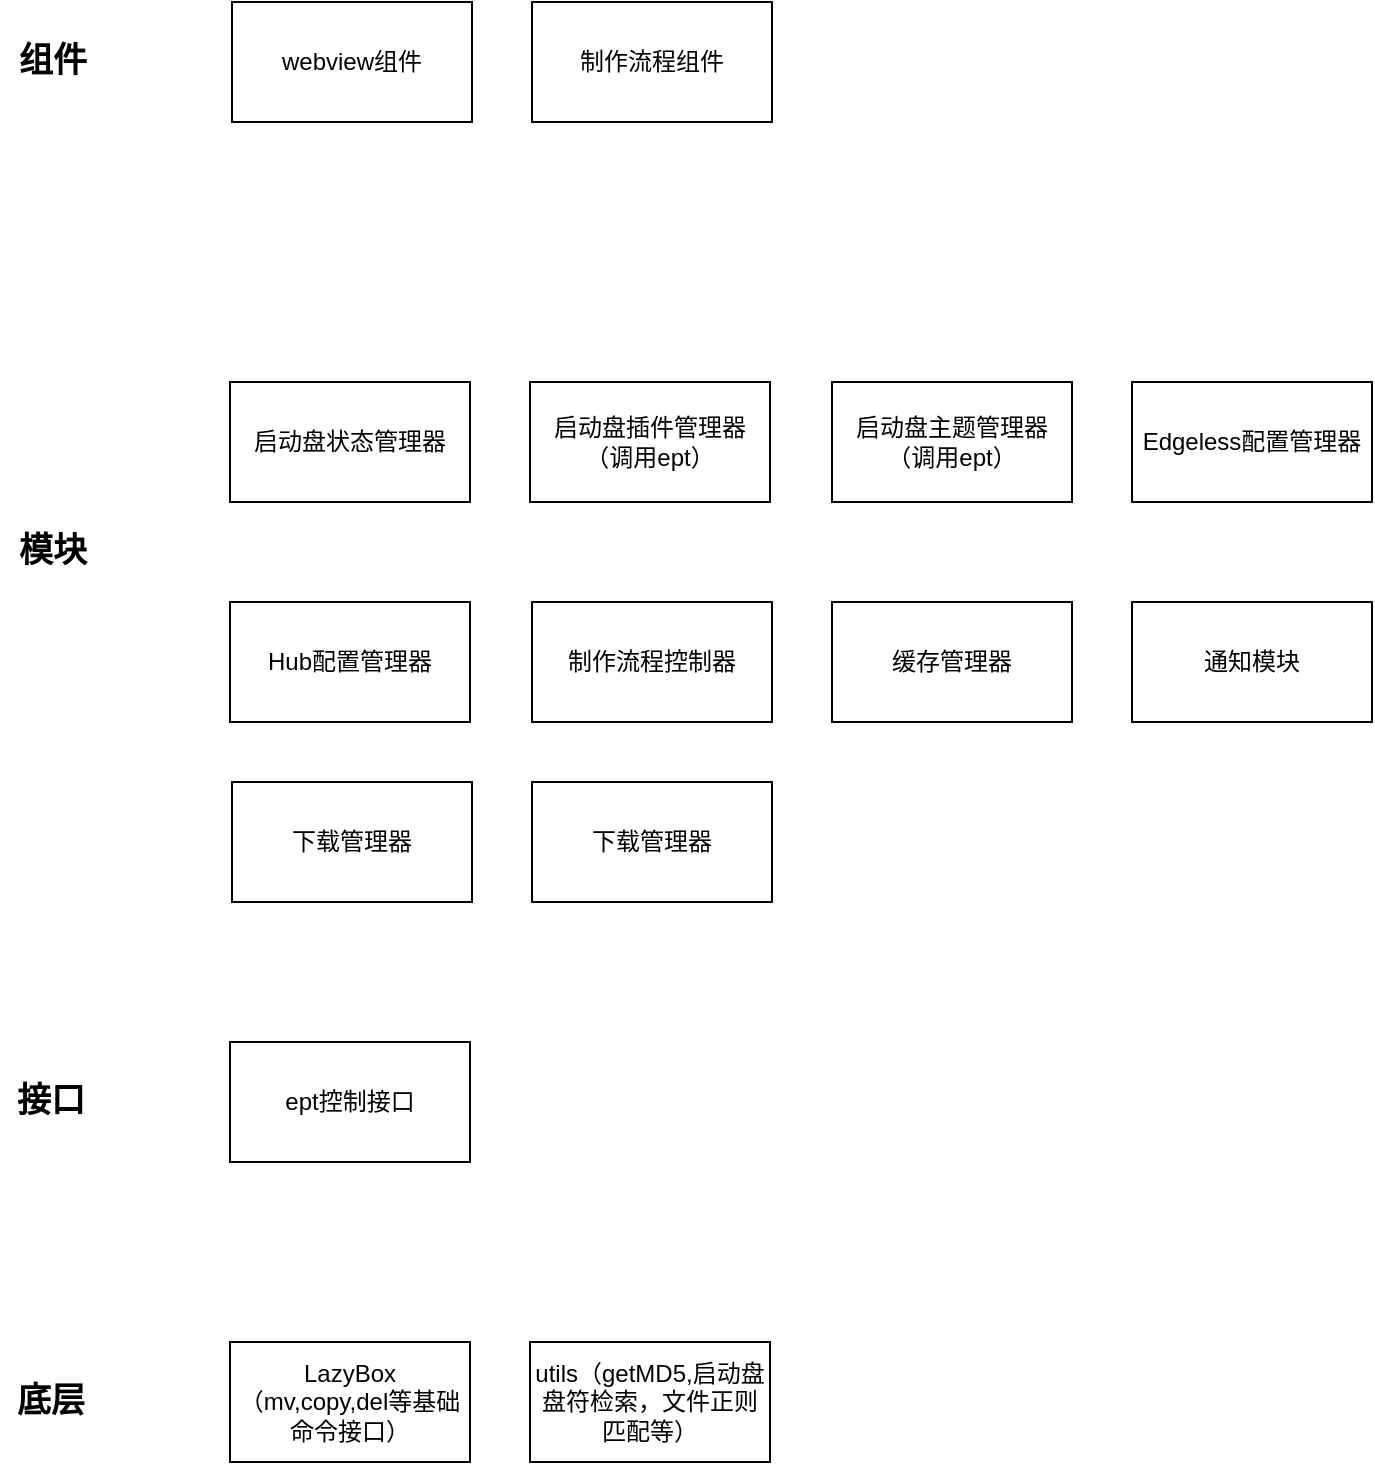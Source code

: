 <mxfile>
    <diagram id="1vZOrtiiuuDL9WdPhfca" name="第 1 页">
        <mxGraphModel dx="1374" dy="790" grid="1" gridSize="10" guides="1" tooltips="1" connect="1" arrows="1" fold="1" page="1" pageScale="1" pageWidth="827" pageHeight="1169" math="0" shadow="0">
            <root>
                <mxCell id="0"/>
                <mxCell id="1" parent="0"/>
                <mxCell id="-XoQjLaoSX26VShyQ1Al-1" value="LazyBox（mv,copy,del等基础命令接口）" style="rounded=0;whiteSpace=wrap;html=1;" parent="1" vertex="1">
                    <mxGeometry x="219" y="760" width="120" height="60" as="geometry"/>
                </mxCell>
                <mxCell id="-XoQjLaoSX26VShyQ1Al-2" value="utils（getMD5,启动盘盘符检索，文件正则匹配等）" style="rounded=0;whiteSpace=wrap;html=1;" parent="1" vertex="1">
                    <mxGeometry x="369" y="760" width="120" height="60" as="geometry"/>
                </mxCell>
                <mxCell id="-XoQjLaoSX26VShyQ1Al-3" value="ept控制接口" style="rounded=0;whiteSpace=wrap;html=1;" parent="1" vertex="1">
                    <mxGeometry x="219" y="610" width="120" height="60" as="geometry"/>
                </mxCell>
                <mxCell id="-XoQjLaoSX26VShyQ1Al-5" value="底层" style="text;html=1;align=center;verticalAlign=middle;resizable=0;points=[];autosize=1;fontSize=17;fontStyle=1" parent="1" vertex="1">
                    <mxGeometry x="104" y="775" width="50" height="30" as="geometry"/>
                </mxCell>
                <mxCell id="-XoQjLaoSX26VShyQ1Al-6" value="模块" style="text;html=1;align=center;verticalAlign=middle;resizable=0;points=[];autosize=1;fontSize=17;fontStyle=1" parent="1" vertex="1">
                    <mxGeometry x="105" y="350" width="50" height="30" as="geometry"/>
                </mxCell>
                <mxCell id="-XoQjLaoSX26VShyQ1Al-7" value="Edgeless配置管理器" style="rounded=0;whiteSpace=wrap;html=1;fontSize=12;" parent="1" vertex="1">
                    <mxGeometry x="670" y="280" width="120" height="60" as="geometry"/>
                </mxCell>
                <mxCell id="-XoQjLaoSX26VShyQ1Al-8" value="制作流程控制器" style="whiteSpace=wrap;html=1;fontSize=12;" parent="1" vertex="1">
                    <mxGeometry x="370" y="390" width="120" height="60" as="geometry"/>
                </mxCell>
                <mxCell id="-XoQjLaoSX26VShyQ1Al-9" value="缓存管理器" style="rounded=0;whiteSpace=wrap;html=1;fontSize=12;" parent="1" vertex="1">
                    <mxGeometry x="520" y="390" width="120" height="60" as="geometry"/>
                </mxCell>
                <mxCell id="-XoQjLaoSX26VShyQ1Al-10" value="启动盘状态管理器" style="rounded=0;whiteSpace=wrap;html=1;fontSize=12;" parent="1" vertex="1">
                    <mxGeometry x="219" y="280" width="120" height="60" as="geometry"/>
                </mxCell>
                <mxCell id="-XoQjLaoSX26VShyQ1Al-11" value="启动盘插件管理器&lt;br&gt;（调用ept）" style="rounded=0;whiteSpace=wrap;html=1;fontSize=12;" parent="1" vertex="1">
                    <mxGeometry x="369" y="280" width="120" height="60" as="geometry"/>
                </mxCell>
                <mxCell id="-XoQjLaoSX26VShyQ1Al-12" value="启动盘主题管理器&lt;br&gt;（调用ept）" style="rounded=0;whiteSpace=wrap;html=1;fontSize=12;" parent="1" vertex="1">
                    <mxGeometry x="520" y="280" width="120" height="60" as="geometry"/>
                </mxCell>
                <mxCell id="-XoQjLaoSX26VShyQ1Al-13" value="Hub配置管理器" style="rounded=0;whiteSpace=wrap;html=1;fontSize=12;" parent="1" vertex="1">
                    <mxGeometry x="219" y="390" width="120" height="60" as="geometry"/>
                </mxCell>
                <mxCell id="-XoQjLaoSX26VShyQ1Al-14" value="接口" style="text;html=1;align=center;verticalAlign=middle;resizable=0;points=[];autosize=1;fontSize=17;fontStyle=1" parent="1" vertex="1">
                    <mxGeometry x="104" y="625" width="50" height="30" as="geometry"/>
                </mxCell>
                <mxCell id="-XoQjLaoSX26VShyQ1Al-17" value="组件" style="text;html=1;align=center;verticalAlign=middle;resizable=0;points=[];autosize=1;fontSize=17;fontStyle=1" parent="1" vertex="1">
                    <mxGeometry x="105" y="105" width="50" height="30" as="geometry"/>
                </mxCell>
                <mxCell id="-XoQjLaoSX26VShyQ1Al-18" value="webview组件" style="rounded=0;whiteSpace=wrap;html=1;fontSize=12;" parent="1" vertex="1">
                    <mxGeometry x="220" y="90" width="120" height="60" as="geometry"/>
                </mxCell>
                <mxCell id="-XoQjLaoSX26VShyQ1Al-19" value="制作流程组件" style="rounded=0;whiteSpace=wrap;html=1;fontSize=12;" parent="1" vertex="1">
                    <mxGeometry x="370" y="90" width="120" height="60" as="geometry"/>
                </mxCell>
                <mxCell id="2" value="通知模块" style="rounded=0;whiteSpace=wrap;html=1;fontSize=12;" parent="1" vertex="1">
                    <mxGeometry x="670" y="390" width="120" height="60" as="geometry"/>
                </mxCell>
                <mxCell id="3" value="下载管理器" style="rounded=0;whiteSpace=wrap;html=1;fontSize=12;" parent="1" vertex="1">
                    <mxGeometry x="220" y="480" width="120" height="60" as="geometry"/>
                </mxCell>
                <mxCell id="4" value="下载管理器" style="rounded=0;whiteSpace=wrap;html=1;fontSize=12;" vertex="1" parent="1">
                    <mxGeometry x="370" y="480" width="120" height="60" as="geometry"/>
                </mxCell>
            </root>
        </mxGraphModel>
    </diagram>
</mxfile>